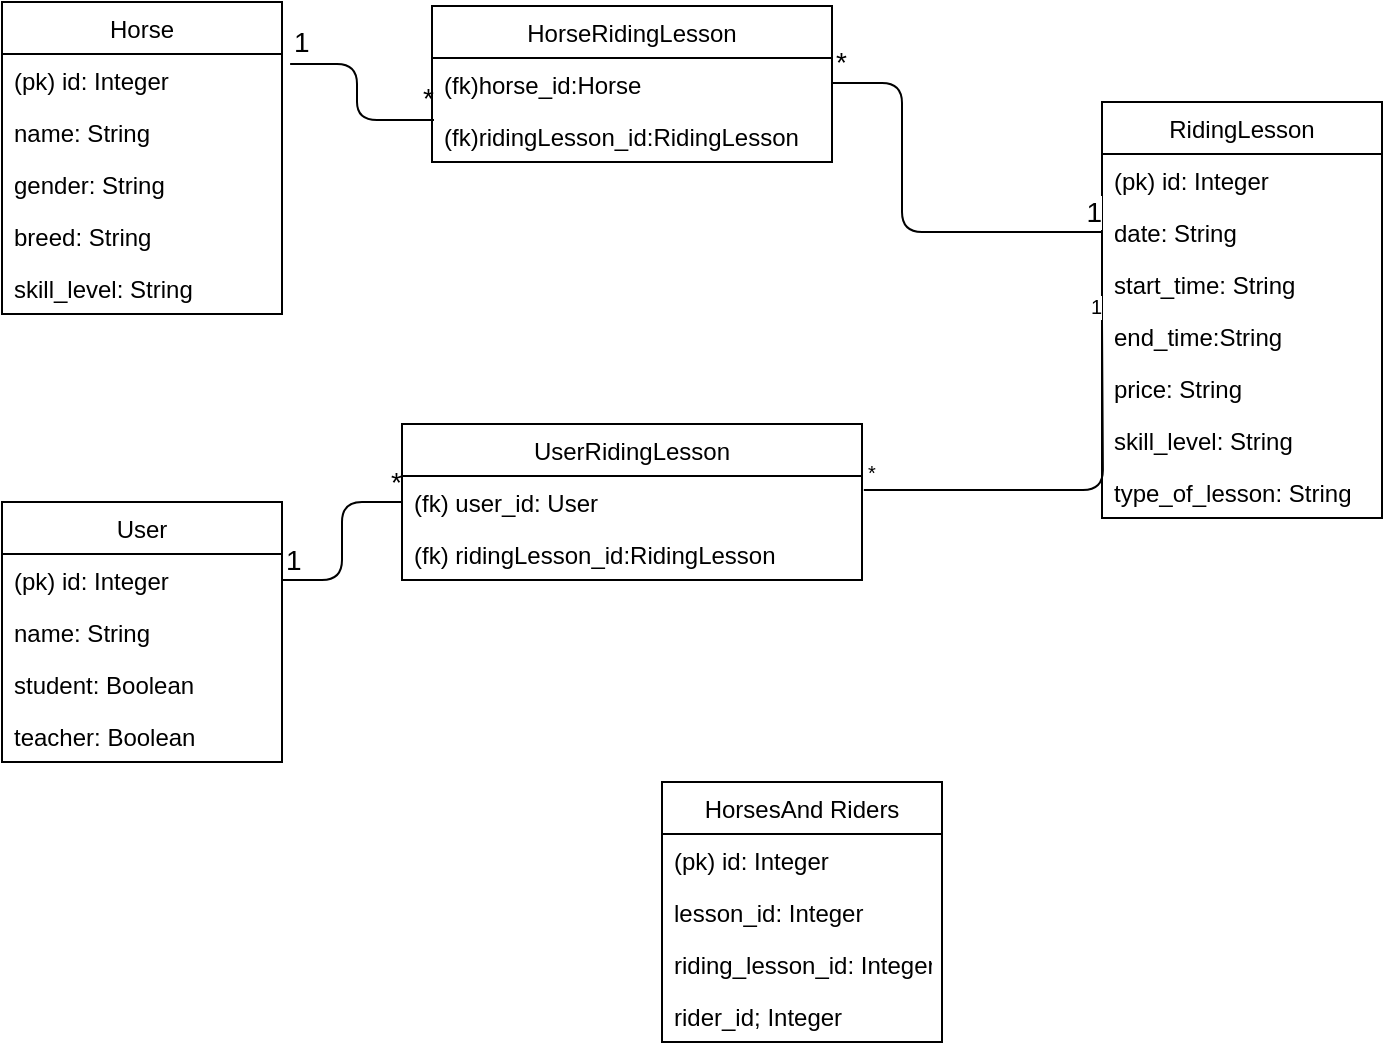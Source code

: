 <mxfile version="12.6.5" type="device"><diagram id="0kUDJP9Dhow7Rr0g0vtq" name="Page-1"><mxGraphModel dx="1342" dy="811" grid="1" gridSize="10" guides="1" tooltips="1" connect="1" arrows="1" fold="1" page="1" pageScale="1" pageWidth="827" pageHeight="1169" math="0" shadow="0"><root><mxCell id="0"/><mxCell id="1" parent="0"/><mxCell id="8sRZ-CtRjhb6g2Knw_R--1" value="Horse" style="swimlane;fontStyle=0;childLayout=stackLayout;horizontal=1;startSize=26;fillColor=none;horizontalStack=0;resizeParent=1;resizeParentMax=0;resizeLast=0;collapsible=1;marginBottom=0;" parent="1" vertex="1"><mxGeometry x="90" y="110" width="140" height="156" as="geometry"/></mxCell><mxCell id="8sRZ-CtRjhb6g2Knw_R--2" value="(pk) id: Integer" style="text;strokeColor=none;fillColor=none;align=left;verticalAlign=top;spacingLeft=4;spacingRight=4;overflow=hidden;rotatable=0;points=[[0,0.5],[1,0.5]];portConstraint=eastwest;" parent="8sRZ-CtRjhb6g2Knw_R--1" vertex="1"><mxGeometry y="26" width="140" height="26" as="geometry"/></mxCell><mxCell id="8sRZ-CtRjhb6g2Knw_R--3" value="name: String" style="text;strokeColor=none;fillColor=none;align=left;verticalAlign=top;spacingLeft=4;spacingRight=4;overflow=hidden;rotatable=0;points=[[0,0.5],[1,0.5]];portConstraint=eastwest;" parent="8sRZ-CtRjhb6g2Knw_R--1" vertex="1"><mxGeometry y="52" width="140" height="26" as="geometry"/></mxCell><mxCell id="8sRZ-CtRjhb6g2Knw_R--4" value="gender: String" style="text;strokeColor=none;fillColor=none;align=left;verticalAlign=top;spacingLeft=4;spacingRight=4;overflow=hidden;rotatable=0;points=[[0,0.5],[1,0.5]];portConstraint=eastwest;" parent="8sRZ-CtRjhb6g2Knw_R--1" vertex="1"><mxGeometry y="78" width="140" height="26" as="geometry"/></mxCell><mxCell id="8sRZ-CtRjhb6g2Knw_R--5" value="breed: String" style="text;strokeColor=none;fillColor=none;align=left;verticalAlign=top;spacingLeft=4;spacingRight=4;overflow=hidden;rotatable=0;points=[[0,0.5],[1,0.5]];portConstraint=eastwest;" parent="8sRZ-CtRjhb6g2Knw_R--1" vertex="1"><mxGeometry y="104" width="140" height="26" as="geometry"/></mxCell><mxCell id="TA2VK0U2QgizGTX34zYt-1" value="skill_level: String" style="text;strokeColor=none;fillColor=none;align=left;verticalAlign=top;spacingLeft=4;spacingRight=4;overflow=hidden;rotatable=0;points=[[0,0.5],[1,0.5]];portConstraint=eastwest;" parent="8sRZ-CtRjhb6g2Knw_R--1" vertex="1"><mxGeometry y="130" width="140" height="26" as="geometry"/></mxCell><mxCell id="8sRZ-CtRjhb6g2Knw_R--6" value="User" style="swimlane;fontStyle=0;childLayout=stackLayout;horizontal=1;startSize=26;fillColor=none;horizontalStack=0;resizeParent=1;resizeParentMax=0;resizeLast=0;collapsible=1;marginBottom=0;" parent="1" vertex="1"><mxGeometry x="90" y="360" width="140" height="130" as="geometry"/></mxCell><mxCell id="8sRZ-CtRjhb6g2Knw_R--7" value="(pk) id: Integer" style="text;strokeColor=none;fillColor=none;align=left;verticalAlign=top;spacingLeft=4;spacingRight=4;overflow=hidden;rotatable=0;points=[[0,0.5],[1,0.5]];portConstraint=eastwest;" parent="8sRZ-CtRjhb6g2Knw_R--6" vertex="1"><mxGeometry y="26" width="140" height="26" as="geometry"/></mxCell><mxCell id="8sRZ-CtRjhb6g2Knw_R--8" value="name: String" style="text;strokeColor=none;fillColor=none;align=left;verticalAlign=top;spacingLeft=4;spacingRight=4;overflow=hidden;rotatable=0;points=[[0,0.5],[1,0.5]];portConstraint=eastwest;" parent="8sRZ-CtRjhb6g2Knw_R--6" vertex="1"><mxGeometry y="52" width="140" height="26" as="geometry"/></mxCell><mxCell id="8sRZ-CtRjhb6g2Knw_R--21" value="student: Boolean" style="text;strokeColor=none;fillColor=none;align=left;verticalAlign=top;spacingLeft=4;spacingRight=4;overflow=hidden;rotatable=0;points=[[0,0.5],[1,0.5]];portConstraint=eastwest;" parent="8sRZ-CtRjhb6g2Knw_R--6" vertex="1"><mxGeometry y="78" width="140" height="26" as="geometry"/></mxCell><mxCell id="8sRZ-CtRjhb6g2Knw_R--22" value="teacher: Boolean" style="text;strokeColor=none;fillColor=none;align=left;verticalAlign=top;spacingLeft=4;spacingRight=4;overflow=hidden;rotatable=0;points=[[0,0.5],[1,0.5]];portConstraint=eastwest;" parent="8sRZ-CtRjhb6g2Knw_R--6" vertex="1"><mxGeometry y="104" width="140" height="26" as="geometry"/></mxCell><mxCell id="8sRZ-CtRjhb6g2Knw_R--10" value="RidingLesson" style="swimlane;fontStyle=0;childLayout=stackLayout;horizontal=1;startSize=26;fillColor=none;horizontalStack=0;resizeParent=1;resizeParentMax=0;resizeLast=0;collapsible=1;marginBottom=0;" parent="1" vertex="1"><mxGeometry x="640" y="160" width="140" height="208" as="geometry"/></mxCell><mxCell id="8sRZ-CtRjhb6g2Knw_R--11" value="(pk) id: Integer" style="text;strokeColor=none;fillColor=none;align=left;verticalAlign=top;spacingLeft=4;spacingRight=4;overflow=hidden;rotatable=0;points=[[0,0.5],[1,0.5]];portConstraint=eastwest;" parent="8sRZ-CtRjhb6g2Knw_R--10" vertex="1"><mxGeometry y="26" width="140" height="26" as="geometry"/></mxCell><mxCell id="8sRZ-CtRjhb6g2Knw_R--12" value="date: String" style="text;strokeColor=none;fillColor=none;align=left;verticalAlign=top;spacingLeft=4;spacingRight=4;overflow=hidden;rotatable=0;points=[[0,0.5],[1,0.5]];portConstraint=eastwest;" parent="8sRZ-CtRjhb6g2Knw_R--10" vertex="1"><mxGeometry y="52" width="140" height="26" as="geometry"/></mxCell><mxCell id="HZ7gydU7ytyfcmJCR-2Q-1" value="start_time: String" style="text;strokeColor=none;fillColor=none;align=left;verticalAlign=top;spacingLeft=4;spacingRight=4;overflow=hidden;rotatable=0;points=[[0,0.5],[1,0.5]];portConstraint=eastwest;" parent="8sRZ-CtRjhb6g2Knw_R--10" vertex="1"><mxGeometry y="78" width="140" height="26" as="geometry"/></mxCell><mxCell id="HZ7gydU7ytyfcmJCR-2Q-2" value="end_time:String" style="text;strokeColor=none;fillColor=none;align=left;verticalAlign=top;spacingLeft=4;spacingRight=4;overflow=hidden;rotatable=0;points=[[0,0.5],[1,0.5]];portConstraint=eastwest;" parent="8sRZ-CtRjhb6g2Knw_R--10" vertex="1"><mxGeometry y="104" width="140" height="26" as="geometry"/></mxCell><mxCell id="8sRZ-CtRjhb6g2Knw_R--13" value="price: String" style="text;strokeColor=none;fillColor=none;align=left;verticalAlign=top;spacingLeft=4;spacingRight=4;overflow=hidden;rotatable=0;points=[[0,0.5],[1,0.5]];portConstraint=eastwest;" parent="8sRZ-CtRjhb6g2Knw_R--10" vertex="1"><mxGeometry y="130" width="140" height="26" as="geometry"/></mxCell><mxCell id="8sRZ-CtRjhb6g2Knw_R--24" value="skill_level: String" style="text;strokeColor=none;fillColor=none;align=left;verticalAlign=top;spacingLeft=4;spacingRight=4;overflow=hidden;rotatable=0;points=[[0,0.5],[1,0.5]];portConstraint=eastwest;" parent="8sRZ-CtRjhb6g2Knw_R--10" vertex="1"><mxGeometry y="156" width="140" height="26" as="geometry"/></mxCell><mxCell id="8sRZ-CtRjhb6g2Knw_R--23" value="type_of_lesson: String" style="text;strokeColor=none;fillColor=none;align=left;verticalAlign=top;spacingLeft=4;spacingRight=4;overflow=hidden;rotatable=0;points=[[0,0.5],[1,0.5]];portConstraint=eastwest;" parent="8sRZ-CtRjhb6g2Knw_R--10" vertex="1"><mxGeometry y="182" width="140" height="26" as="geometry"/></mxCell><mxCell id="8sRZ-CtRjhb6g2Knw_R--15" value="" style="endArrow=none;html=1;edgeStyle=orthogonalEdgeStyle;entryX=0;entryY=0.5;entryDx=0;entryDy=0;exitX=1;exitY=0.5;exitDx=0;exitDy=0;" parent="1" source="8sRZ-CtRjhb6g2Knw_R--7" target="8sRZ-CtRjhb6g2Knw_R--26" edge="1"><mxGeometry relative="1" as="geometry"><mxPoint x="90" y="460" as="sourcePoint"/><mxPoint x="250" y="460" as="targetPoint"/></mxGeometry></mxCell><mxCell id="8sRZ-CtRjhb6g2Knw_R--16" value="&lt;font style=&quot;font-size: 14px&quot;&gt;1&lt;/font&gt;" style="resizable=0;html=1;align=left;verticalAlign=bottom;labelBackgroundColor=#ffffff;fontSize=10;" parent="8sRZ-CtRjhb6g2Knw_R--15" connectable="0" vertex="1"><mxGeometry x="-1" relative="1" as="geometry"/></mxCell><mxCell id="8sRZ-CtRjhb6g2Knw_R--17" value="&lt;font style=&quot;font-size: 14px&quot;&gt;*&lt;/font&gt;" style="resizable=0;html=1;align=right;verticalAlign=bottom;labelBackgroundColor=#ffffff;fontSize=10;" parent="8sRZ-CtRjhb6g2Knw_R--15" connectable="0" vertex="1"><mxGeometry x="1" relative="1" as="geometry"/></mxCell><mxCell id="8sRZ-CtRjhb6g2Knw_R--18" value="" style="endArrow=none;html=1;edgeStyle=orthogonalEdgeStyle;exitX=1.029;exitY=0.192;exitDx=0;exitDy=0;exitPerimeter=0;entryX=0.005;entryY=0.192;entryDx=0;entryDy=0;entryPerimeter=0;" parent="1" source="8sRZ-CtRjhb6g2Knw_R--2" target="8sRZ-CtRjhb6g2Knw_R--31" edge="1"><mxGeometry relative="1" as="geometry"><mxPoint x="90" y="460" as="sourcePoint"/><mxPoint x="340" y="170" as="targetPoint"/></mxGeometry></mxCell><mxCell id="8sRZ-CtRjhb6g2Knw_R--19" value="&lt;font style=&quot;font-size: 14px&quot;&gt;1&lt;/font&gt;" style="resizable=0;html=1;align=left;verticalAlign=bottom;labelBackgroundColor=#ffffff;fontSize=10;" parent="8sRZ-CtRjhb6g2Knw_R--18" connectable="0" vertex="1"><mxGeometry x="-1" relative="1" as="geometry"/></mxCell><mxCell id="8sRZ-CtRjhb6g2Knw_R--20" value="&lt;font style=&quot;font-size: 14px&quot;&gt;*&lt;/font&gt;" style="resizable=0;html=1;align=right;verticalAlign=bottom;labelBackgroundColor=#ffffff;fontSize=10;" parent="8sRZ-CtRjhb6g2Knw_R--18" connectable="0" vertex="1"><mxGeometry x="1" relative="1" as="geometry"/></mxCell><mxCell id="8sRZ-CtRjhb6g2Knw_R--25" value="UserRidingLesson" style="swimlane;fontStyle=0;childLayout=stackLayout;horizontal=1;startSize=26;fillColor=none;horizontalStack=0;resizeParent=1;resizeParentMax=0;resizeLast=0;collapsible=1;marginBottom=0;" parent="1" vertex="1"><mxGeometry x="290" y="321" width="230" height="78" as="geometry"/></mxCell><mxCell id="8sRZ-CtRjhb6g2Knw_R--26" value="(fk) user_id: User" style="text;strokeColor=none;fillColor=none;align=left;verticalAlign=top;spacingLeft=4;spacingRight=4;overflow=hidden;rotatable=0;points=[[0,0.5],[1,0.5]];portConstraint=eastwest;" parent="8sRZ-CtRjhb6g2Knw_R--25" vertex="1"><mxGeometry y="26" width="230" height="26" as="geometry"/></mxCell><mxCell id="8sRZ-CtRjhb6g2Knw_R--27" value="(fk) ridingLesson_id:RidingLesson" style="text;strokeColor=none;fillColor=none;align=left;verticalAlign=top;spacingLeft=4;spacingRight=4;overflow=hidden;rotatable=0;points=[[0,0.5],[1,0.5]];portConstraint=eastwest;" parent="8sRZ-CtRjhb6g2Knw_R--25" vertex="1"><mxGeometry y="52" width="230" height="26" as="geometry"/></mxCell><mxCell id="8sRZ-CtRjhb6g2Knw_R--29" value="HorseRidingLesson" style="swimlane;fontStyle=0;childLayout=stackLayout;horizontal=1;startSize=26;fillColor=none;horizontalStack=0;resizeParent=1;resizeParentMax=0;resizeLast=0;collapsible=1;marginBottom=0;" parent="1" vertex="1"><mxGeometry x="305" y="112" width="200" height="78" as="geometry"/></mxCell><mxCell id="8sRZ-CtRjhb6g2Knw_R--30" value="(fk)horse_id:Horse" style="text;strokeColor=none;fillColor=none;align=left;verticalAlign=top;spacingLeft=4;spacingRight=4;overflow=hidden;rotatable=0;points=[[0,0.5],[1,0.5]];portConstraint=eastwest;" parent="8sRZ-CtRjhb6g2Knw_R--29" vertex="1"><mxGeometry y="26" width="200" height="26" as="geometry"/></mxCell><mxCell id="8sRZ-CtRjhb6g2Knw_R--31" value="(fk)ridingLesson_id:RidingLesson" style="text;strokeColor=none;fillColor=none;align=left;verticalAlign=top;spacingLeft=4;spacingRight=4;overflow=hidden;rotatable=0;points=[[0,0.5],[1,0.5]];portConstraint=eastwest;" parent="8sRZ-CtRjhb6g2Knw_R--29" vertex="1"><mxGeometry y="52" width="200" height="26" as="geometry"/></mxCell><mxCell id="8sRZ-CtRjhb6g2Knw_R--37" value="" style="endArrow=none;html=1;edgeStyle=orthogonalEdgeStyle;entryX=0;entryY=0.5;entryDx=0;entryDy=0;" parent="1" target="8sRZ-CtRjhb6g2Knw_R--12" edge="1"><mxGeometry relative="1" as="geometry"><mxPoint x="505" y="150.5" as="sourcePoint"/><mxPoint x="665" y="150.5" as="targetPoint"/><Array as="points"><mxPoint x="540" y="151"/><mxPoint x="540" y="225"/></Array></mxGeometry></mxCell><mxCell id="8sRZ-CtRjhb6g2Knw_R--38" value="&lt;font style=&quot;font-size: 14px&quot;&gt;*&lt;/font&gt;" style="resizable=0;html=1;align=left;verticalAlign=bottom;labelBackgroundColor=#ffffff;fontSize=10;" parent="8sRZ-CtRjhb6g2Knw_R--37" connectable="0" vertex="1"><mxGeometry x="-1" relative="1" as="geometry"/></mxCell><mxCell id="8sRZ-CtRjhb6g2Knw_R--39" value="&lt;font style=&quot;font-size: 14px&quot;&gt;1&lt;/font&gt;" style="resizable=0;html=1;align=right;verticalAlign=bottom;labelBackgroundColor=#ffffff;fontSize=10;" parent="8sRZ-CtRjhb6g2Knw_R--37" connectable="0" vertex="1"><mxGeometry x="1" relative="1" as="geometry"/></mxCell><mxCell id="8sRZ-CtRjhb6g2Knw_R--44" value="" style="endArrow=none;html=1;edgeStyle=orthogonalEdgeStyle;entryX=0;entryY=0.231;entryDx=0;entryDy=0;entryPerimeter=0;exitX=1.004;exitY=0.269;exitDx=0;exitDy=0;exitPerimeter=0;" parent="1" source="8sRZ-CtRjhb6g2Knw_R--26" edge="1"><mxGeometry relative="1" as="geometry"><mxPoint x="90" y="510" as="sourcePoint"/><mxPoint x="640" y="270" as="targetPoint"/></mxGeometry></mxCell><mxCell id="8sRZ-CtRjhb6g2Knw_R--45" value="*" style="resizable=0;html=1;align=left;verticalAlign=bottom;labelBackgroundColor=#ffffff;fontSize=10;" parent="8sRZ-CtRjhb6g2Knw_R--44" connectable="0" vertex="1"><mxGeometry x="-1" relative="1" as="geometry"/></mxCell><mxCell id="8sRZ-CtRjhb6g2Knw_R--46" value="1" style="resizable=0;html=1;align=right;verticalAlign=bottom;labelBackgroundColor=#ffffff;fontSize=10;" parent="8sRZ-CtRjhb6g2Knw_R--44" connectable="0" vertex="1"><mxGeometry x="1" relative="1" as="geometry"/></mxCell><mxCell id="i3z6VRhN-V7ByJyhDZb--1" value="HorsesAnd Riders" style="swimlane;fontStyle=0;childLayout=stackLayout;horizontal=1;startSize=26;fillColor=none;horizontalStack=0;resizeParent=1;resizeParentMax=0;resizeLast=0;collapsible=1;marginBottom=0;" parent="1" vertex="1"><mxGeometry x="420" y="500" width="140" height="130" as="geometry"/></mxCell><mxCell id="i3z6VRhN-V7ByJyhDZb--2" value="(pk) id: Integer" style="text;strokeColor=none;fillColor=none;align=left;verticalAlign=top;spacingLeft=4;spacingRight=4;overflow=hidden;rotatable=0;points=[[0,0.5],[1,0.5]];portConstraint=eastwest;" parent="i3z6VRhN-V7ByJyhDZb--1" vertex="1"><mxGeometry y="26" width="140" height="26" as="geometry"/></mxCell><mxCell id="i3z6VRhN-V7ByJyhDZb--3" value="lesson_id: Integer" style="text;strokeColor=none;fillColor=none;align=left;verticalAlign=top;spacingLeft=4;spacingRight=4;overflow=hidden;rotatable=0;points=[[0,0.5],[1,0.5]];portConstraint=eastwest;" parent="i3z6VRhN-V7ByJyhDZb--1" vertex="1"><mxGeometry y="52" width="140" height="26" as="geometry"/></mxCell><mxCell id="i3z6VRhN-V7ByJyhDZb--4" value="riding_lesson_id: Integer" style="text;strokeColor=none;fillColor=none;align=left;verticalAlign=top;spacingLeft=4;spacingRight=4;overflow=hidden;rotatable=0;points=[[0,0.5],[1,0.5]];portConstraint=eastwest;" parent="i3z6VRhN-V7ByJyhDZb--1" vertex="1"><mxGeometry y="78" width="140" height="26" as="geometry"/></mxCell><mxCell id="i3z6VRhN-V7ByJyhDZb--5" value="rider_id; Integer" style="text;strokeColor=none;fillColor=none;align=left;verticalAlign=top;spacingLeft=4;spacingRight=4;overflow=hidden;rotatable=0;points=[[0,0.5],[1,0.5]];portConstraint=eastwest;" parent="i3z6VRhN-V7ByJyhDZb--1" vertex="1"><mxGeometry y="104" width="140" height="26" as="geometry"/></mxCell></root></mxGraphModel></diagram></mxfile>